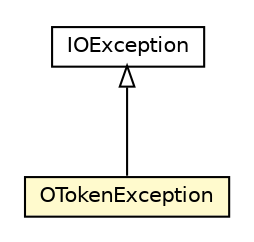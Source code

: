 #!/usr/local/bin/dot
#
# Class diagram 
# Generated by UMLGraph version R5_6-24-gf6e263 (http://www.umlgraph.org/)
#

digraph G {
	edge [fontname="Helvetica",fontsize=10,labelfontname="Helvetica",labelfontsize=10];
	node [fontname="Helvetica",fontsize=10,shape=plaintext];
	nodesep=0.25;
	ranksep=0.5;
	// com.orientechnologies.orient.core.metadata.security.OTokenException
	c4176470 [label=<<table title="com.orientechnologies.orient.core.metadata.security.OTokenException" border="0" cellborder="1" cellspacing="0" cellpadding="2" port="p" bgcolor="lemonChiffon" href="./OTokenException.html">
		<tr><td><table border="0" cellspacing="0" cellpadding="1">
<tr><td align="center" balign="center"> OTokenException </td></tr>
		</table></td></tr>
		</table>>, URL="./OTokenException.html", fontname="Helvetica", fontcolor="black", fontsize=10.0];
	//com.orientechnologies.orient.core.metadata.security.OTokenException extends java.io.IOException
	c4178135:p -> c4176470:p [dir=back,arrowtail=empty];
	// java.io.IOException
	c4178135 [label=<<table title="java.io.IOException" border="0" cellborder="1" cellspacing="0" cellpadding="2" port="p" href="http://java.sun.com/j2se/1.4.2/docs/api/java/io/IOException.html">
		<tr><td><table border="0" cellspacing="0" cellpadding="1">
<tr><td align="center" balign="center"> IOException </td></tr>
		</table></td></tr>
		</table>>, URL="http://java.sun.com/j2se/1.4.2/docs/api/java/io/IOException.html", fontname="Helvetica", fontcolor="black", fontsize=10.0];
}

